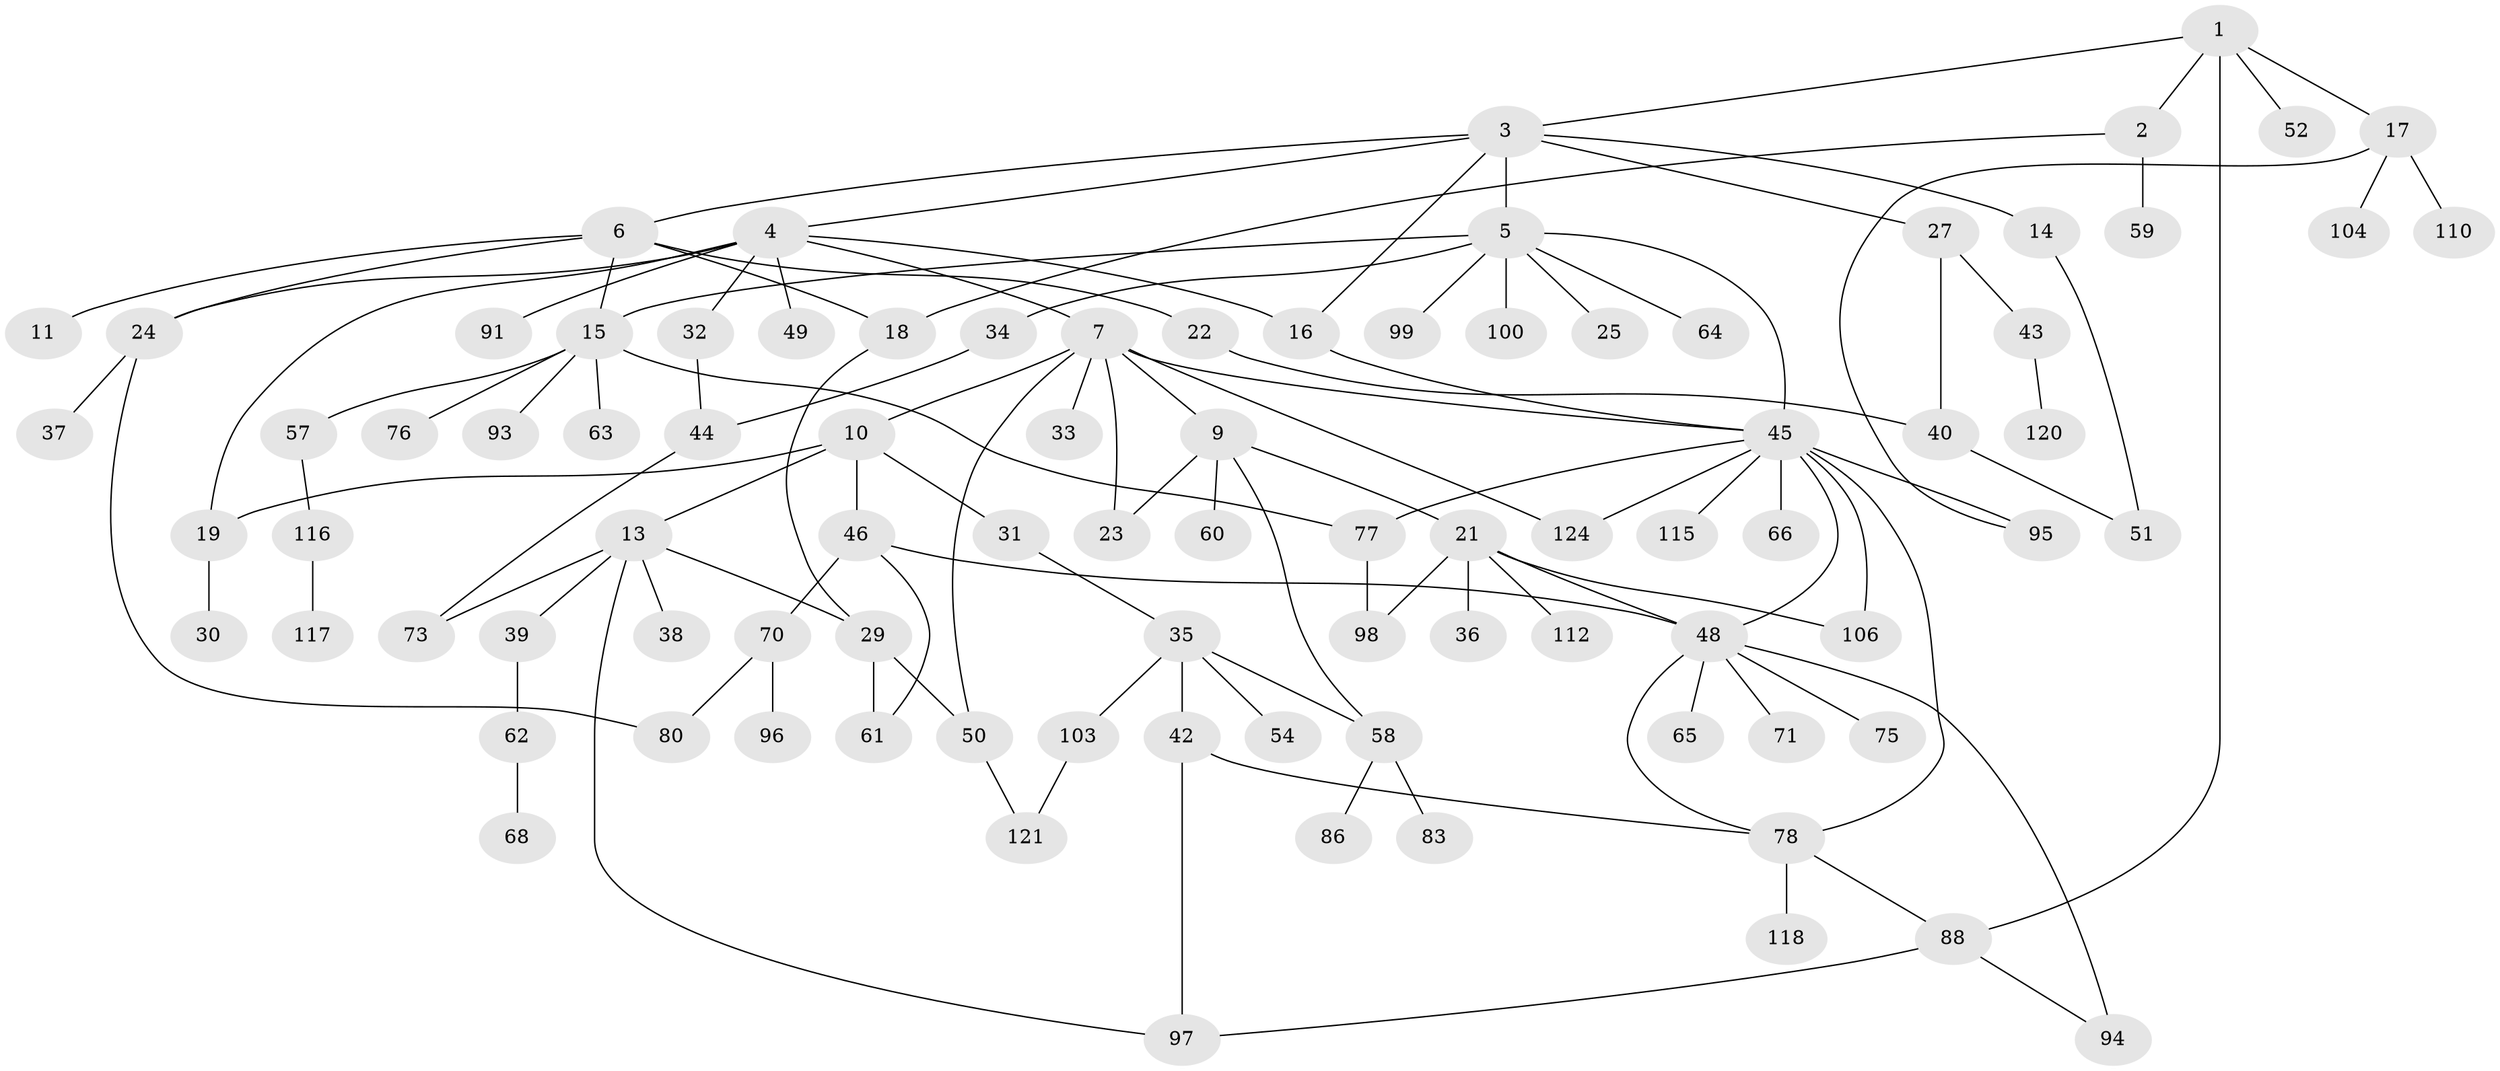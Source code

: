 // original degree distribution, {6: 0.0234375, 3: 0.140625, 7: 0.015625, 5: 0.0703125, 4: 0.09375, 8: 0.0078125, 2: 0.296875, 1: 0.34375, 9: 0.0078125}
// Generated by graph-tools (version 1.1) at 2025/41/03/06/25 10:41:28]
// undirected, 89 vertices, 119 edges
graph export_dot {
graph [start="1"]
  node [color=gray90,style=filled];
  1 [super="+126"];
  2;
  3;
  4 [super="+53"];
  5 [super="+12"];
  6 [super="+20"];
  7 [super="+8"];
  9 [super="+26"];
  10 [super="+102"];
  11;
  13 [super="+108"];
  14 [super="+87"];
  15 [super="+56"];
  16 [super="+74"];
  17 [super="+84"];
  18 [super="+105"];
  19 [super="+85"];
  21 [super="+82"];
  22 [super="+114"];
  23;
  24 [super="+47"];
  25 [super="+101"];
  27 [super="+28"];
  29;
  30;
  31;
  32 [super="+79"];
  33;
  34;
  35 [super="+41"];
  36;
  37;
  38;
  39 [super="+119"];
  40 [super="+128"];
  42;
  43;
  44;
  45 [super="+67"];
  46 [super="+127"];
  48 [super="+89"];
  49;
  50 [super="+90"];
  51 [super="+55"];
  52;
  54;
  57;
  58 [super="+69"];
  59;
  60;
  61 [super="+72"];
  62;
  63;
  64;
  65;
  66;
  68;
  70 [super="+111"];
  71;
  73 [super="+81"];
  75;
  76;
  77 [super="+107"];
  78 [super="+92"];
  80;
  83;
  86;
  88 [super="+122"];
  91;
  93;
  94 [super="+123"];
  95;
  96;
  97;
  98;
  99;
  100 [super="+109"];
  103;
  104;
  106;
  110;
  112 [super="+113"];
  115;
  116 [super="+125"];
  117;
  118;
  120;
  121;
  124;
  1 -- 2;
  1 -- 3;
  1 -- 17;
  1 -- 52;
  1 -- 88;
  2 -- 18;
  2 -- 59;
  3 -- 4;
  3 -- 5;
  3 -- 6;
  3 -- 14;
  3 -- 16;
  3 -- 27;
  4 -- 7;
  4 -- 32;
  4 -- 49;
  4 -- 91;
  4 -- 16;
  4 -- 24;
  4 -- 19;
  5 -- 99;
  5 -- 100;
  5 -- 45;
  5 -- 64;
  5 -- 34;
  5 -- 25;
  5 -- 15;
  6 -- 11;
  6 -- 24;
  6 -- 22;
  6 -- 15;
  6 -- 18;
  7 -- 9;
  7 -- 10;
  7 -- 23;
  7 -- 124;
  7 -- 50;
  7 -- 33;
  7 -- 45;
  9 -- 21;
  9 -- 58;
  9 -- 60;
  9 -- 23;
  10 -- 13;
  10 -- 19;
  10 -- 31;
  10 -- 46;
  13 -- 29;
  13 -- 38;
  13 -- 39;
  13 -- 73;
  13 -- 97;
  14 -- 51;
  15 -- 57;
  15 -- 63;
  15 -- 76;
  15 -- 93;
  15 -- 77;
  16 -- 45;
  17 -- 95;
  17 -- 104;
  17 -- 110;
  18 -- 29;
  19 -- 30;
  21 -- 36;
  21 -- 48;
  21 -- 112;
  21 -- 98;
  21 -- 106;
  22 -- 40;
  24 -- 37;
  24 -- 80;
  27 -- 40;
  27 -- 43;
  29 -- 50;
  29 -- 61;
  31 -- 35;
  32 -- 44;
  34 -- 44;
  35 -- 42;
  35 -- 103;
  35 -- 54;
  35 -- 58;
  39 -- 62;
  40 -- 51;
  42 -- 97;
  42 -- 78;
  43 -- 120;
  44 -- 73;
  45 -- 66;
  45 -- 78;
  45 -- 95;
  45 -- 124;
  45 -- 77;
  45 -- 48;
  45 -- 106;
  45 -- 115;
  46 -- 48;
  46 -- 70;
  46 -- 61;
  48 -- 65;
  48 -- 71;
  48 -- 75;
  48 -- 94;
  48 -- 78;
  50 -- 121;
  57 -- 116;
  58 -- 83;
  58 -- 86;
  62 -- 68;
  70 -- 80;
  70 -- 96;
  77 -- 98;
  78 -- 118;
  78 -- 88;
  88 -- 94;
  88 -- 97;
  103 -- 121;
  116 -- 117;
}
